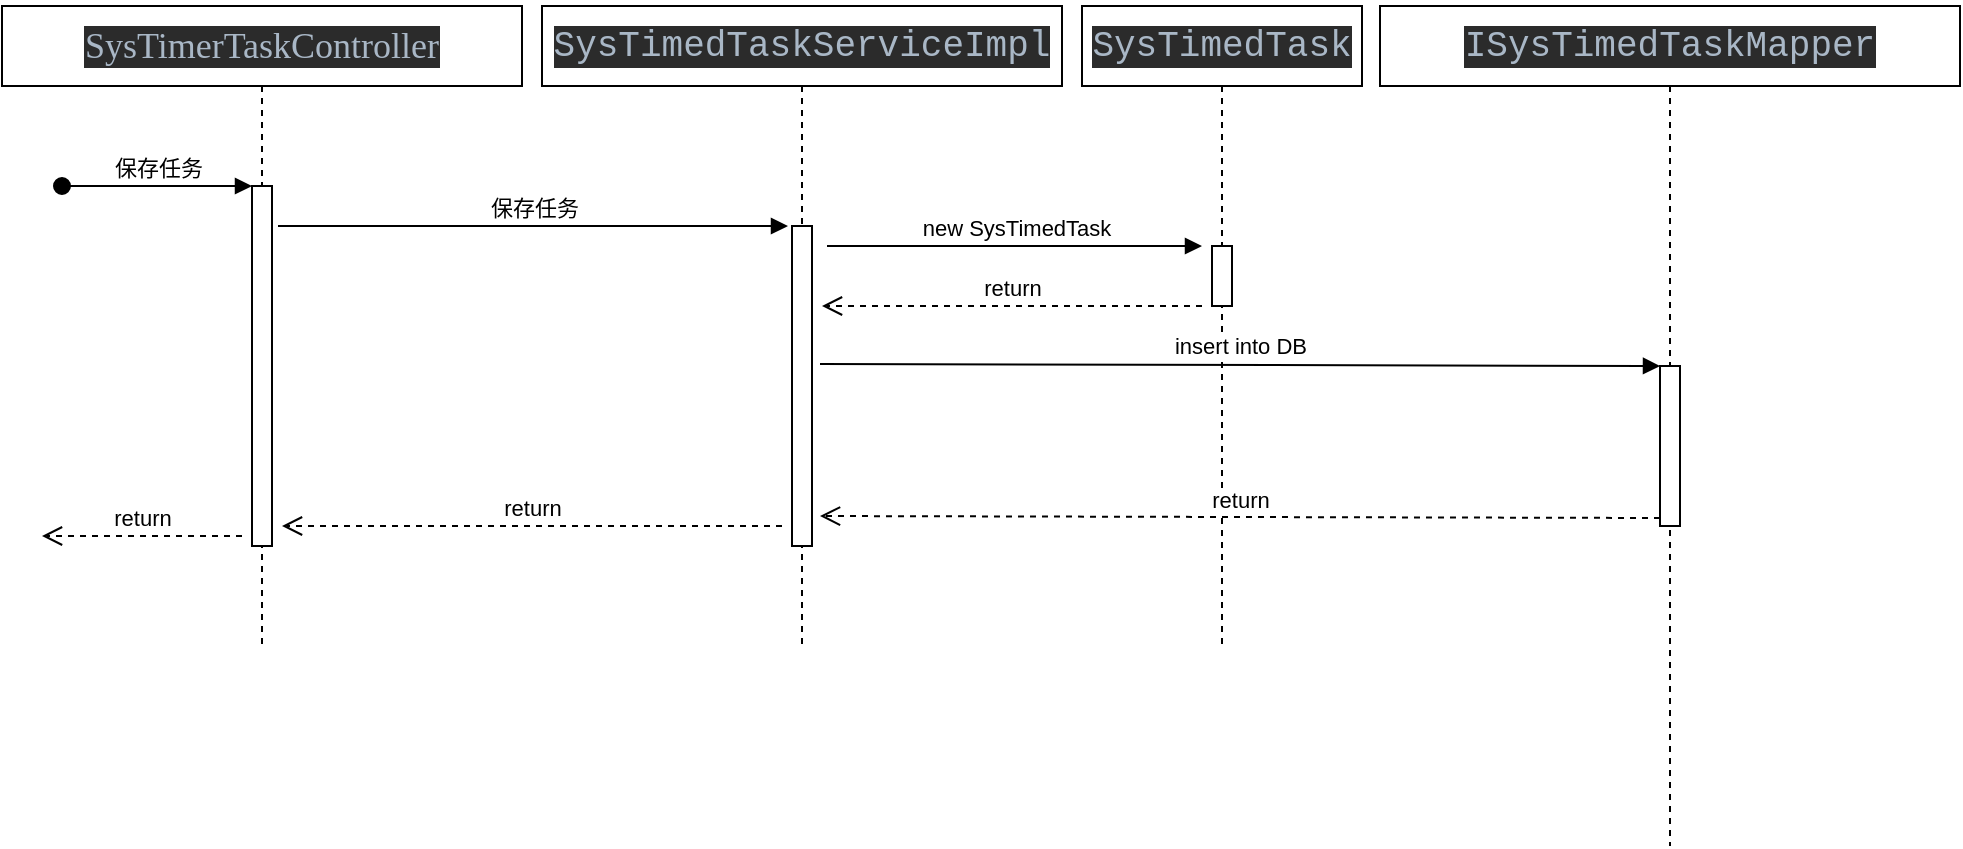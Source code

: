 <mxfile version="12.2.3" type="github" pages="1">
  <diagram id="Y1j2JxJSHhob4d7eZwC8" name="Page-1">
    <mxGraphModel dx="1088" dy="568" grid="1" gridSize="10" guides="1" tooltips="1" connect="1" arrows="1" fold="1" page="1" pageScale="1" pageWidth="827" pageHeight="1169" background="none" math="0" shadow="0">
      <root>
        <mxCell id="0"/>
        <mxCell id="1" parent="0"/>
        <mxCell id="hMOkE8ZEHIGKDhf6UQd2-4" value="&lt;pre style=&quot;background-color: rgb(43 , 43 , 43) ; color: rgb(169 , 183 , 198) ; font-family: &amp;#34;courier new&amp;#34;&quot;&gt;&lt;pre style=&quot;font-family: &amp;#34;courier new&amp;#34;&quot;&gt;&lt;p style=&quot;margin: 0in ; font-family: &amp;#34;calibri&amp;#34;&quot;&gt;&lt;span style=&quot;font-size: 18px&quot;&gt;SysTimerTaskController&lt;/span&gt;&lt;/p&gt;&lt;/pre&gt;&lt;/pre&gt;" style="shape=umlLifeline;perimeter=lifelinePerimeter;whiteSpace=wrap;html=1;container=1;collapsible=0;recursiveResize=0;outlineConnect=0;" vertex="1" parent="1">
          <mxGeometry y="80" width="260" height="320" as="geometry"/>
        </mxCell>
        <mxCell id="hMOkE8ZEHIGKDhf6UQd2-5" value="" style="html=1;points=[];perimeter=orthogonalPerimeter;" vertex="1" parent="hMOkE8ZEHIGKDhf6UQd2-4">
          <mxGeometry x="125" y="90" width="10" height="180" as="geometry"/>
        </mxCell>
        <mxCell id="hMOkE8ZEHIGKDhf6UQd2-6" value="保存任务" style="html=1;verticalAlign=bottom;startArrow=oval;endArrow=block;startSize=8;" edge="1" target="hMOkE8ZEHIGKDhf6UQd2-5" parent="hMOkE8ZEHIGKDhf6UQd2-4">
          <mxGeometry relative="1" as="geometry">
            <mxPoint x="30" y="90" as="sourcePoint"/>
          </mxGeometry>
        </mxCell>
        <mxCell id="hMOkE8ZEHIGKDhf6UQd2-25" value="return" style="html=1;verticalAlign=bottom;endArrow=open;dashed=1;endSize=8;" edge="1" parent="hMOkE8ZEHIGKDhf6UQd2-4">
          <mxGeometry relative="1" as="geometry">
            <mxPoint x="120" y="265" as="sourcePoint"/>
            <mxPoint x="20" y="265" as="targetPoint"/>
          </mxGeometry>
        </mxCell>
        <mxCell id="hMOkE8ZEHIGKDhf6UQd2-7" value="&lt;pre style=&quot;background-color: rgb(43 , 43 , 43)&quot;&gt;&lt;pre&gt;&lt;font color=&quot;#a9b7c6&quot; face=&quot;courier new&quot;&gt;&lt;span style=&quot;font-size: 18px&quot;&gt;SysTimedTaskServiceImpl&lt;/span&gt;&lt;span style=&quot;font-size: 13.5pt&quot;&gt;&lt;br&gt;&lt;/span&gt;&lt;/font&gt;&lt;/pre&gt;&lt;/pre&gt;" style="shape=umlLifeline;perimeter=lifelinePerimeter;whiteSpace=wrap;html=1;container=1;collapsible=0;recursiveResize=0;outlineConnect=0;" vertex="1" parent="1">
          <mxGeometry x="270" y="80" width="260" height="320" as="geometry"/>
        </mxCell>
        <mxCell id="hMOkE8ZEHIGKDhf6UQd2-8" value="" style="html=1;points=[];perimeter=orthogonalPerimeter;" vertex="1" parent="hMOkE8ZEHIGKDhf6UQd2-7">
          <mxGeometry x="125" y="110" width="10" height="160" as="geometry"/>
        </mxCell>
        <mxCell id="hMOkE8ZEHIGKDhf6UQd2-17" value="return" style="html=1;verticalAlign=bottom;endArrow=open;dashed=1;endSize=8;" edge="1" parent="hMOkE8ZEHIGKDhf6UQd2-7">
          <mxGeometry relative="1" as="geometry">
            <mxPoint x="330" y="150" as="sourcePoint"/>
            <mxPoint x="140" y="150" as="targetPoint"/>
          </mxGeometry>
        </mxCell>
        <mxCell id="hMOkE8ZEHIGKDhf6UQd2-24" value="return" style="html=1;verticalAlign=bottom;endArrow=open;dashed=1;endSize=8;" edge="1" parent="hMOkE8ZEHIGKDhf6UQd2-7">
          <mxGeometry relative="1" as="geometry">
            <mxPoint x="120" y="260" as="sourcePoint"/>
            <mxPoint x="-130" y="260" as="targetPoint"/>
          </mxGeometry>
        </mxCell>
        <mxCell id="hMOkE8ZEHIGKDhf6UQd2-10" value="保存任务" style="html=1;verticalAlign=bottom;endArrow=block;entryX=0;entryY=0;entryDx=0;entryDy=0;entryPerimeter=0;" edge="1" parent="1">
          <mxGeometry width="80" relative="1" as="geometry">
            <mxPoint x="138" y="190" as="sourcePoint"/>
            <mxPoint x="393" y="190" as="targetPoint"/>
          </mxGeometry>
        </mxCell>
        <mxCell id="hMOkE8ZEHIGKDhf6UQd2-13" value="&lt;pre style=&quot;background-color: rgb(43 , 43 , 43)&quot;&gt;&lt;font color=&quot;#a9b7c6&quot; face=&quot;courier new&quot;&gt;&lt;span style=&quot;font-size: 18px&quot;&gt;SysTimedTask&lt;/span&gt;&lt;span style=&quot;font-size: 13.5pt&quot;&gt;&lt;br&gt;&lt;/span&gt;&lt;/font&gt;&lt;/pre&gt;" style="shape=umlLifeline;perimeter=lifelinePerimeter;whiteSpace=wrap;html=1;container=1;collapsible=0;recursiveResize=0;outlineConnect=0;" vertex="1" parent="1">
          <mxGeometry x="540" y="80" width="140" height="320" as="geometry"/>
        </mxCell>
        <mxCell id="hMOkE8ZEHIGKDhf6UQd2-15" value="" style="html=1;points=[];perimeter=orthogonalPerimeter;" vertex="1" parent="hMOkE8ZEHIGKDhf6UQd2-13">
          <mxGeometry x="65" y="120" width="10" height="30" as="geometry"/>
        </mxCell>
        <mxCell id="hMOkE8ZEHIGKDhf6UQd2-14" value="new SysTimedTask" style="html=1;verticalAlign=bottom;endArrow=block;" edge="1" parent="1">
          <mxGeometry width="80" relative="1" as="geometry">
            <mxPoint x="412.5" y="200" as="sourcePoint"/>
            <mxPoint x="600" y="200" as="targetPoint"/>
          </mxGeometry>
        </mxCell>
        <mxCell id="hMOkE8ZEHIGKDhf6UQd2-18" value="&lt;pre style=&quot;background-color: rgb(43 , 43 , 43)&quot;&gt;&lt;pre&gt;&lt;font color=&quot;#a9b7c6&quot; face=&quot;courier new&quot;&gt;&lt;span style=&quot;font-size: 18px&quot;&gt;ISysTimedTaskMapper&lt;/span&gt;&lt;/font&gt;&lt;/pre&gt;&lt;/pre&gt;" style="shape=umlLifeline;perimeter=lifelinePerimeter;whiteSpace=wrap;html=1;container=1;collapsible=0;recursiveResize=0;outlineConnect=0;" vertex="1" parent="1">
          <mxGeometry x="689" y="80" width="290" height="420" as="geometry"/>
        </mxCell>
        <mxCell id="hMOkE8ZEHIGKDhf6UQd2-21" value="" style="html=1;points=[];perimeter=orthogonalPerimeter;" vertex="1" parent="hMOkE8ZEHIGKDhf6UQd2-18">
          <mxGeometry x="140" y="180" width="10" height="80" as="geometry"/>
        </mxCell>
        <mxCell id="hMOkE8ZEHIGKDhf6UQd2-22" value="insert into DB" style="html=1;verticalAlign=bottom;endArrow=block;entryX=0;entryY=0;" edge="1" target="hMOkE8ZEHIGKDhf6UQd2-21" parent="hMOkE8ZEHIGKDhf6UQd2-18">
          <mxGeometry relative="1" as="geometry">
            <mxPoint x="-280" y="179" as="sourcePoint"/>
          </mxGeometry>
        </mxCell>
        <mxCell id="hMOkE8ZEHIGKDhf6UQd2-23" value="return" style="html=1;verticalAlign=bottom;endArrow=open;dashed=1;endSize=8;exitX=0;exitY=0.95;" edge="1" source="hMOkE8ZEHIGKDhf6UQd2-21" parent="hMOkE8ZEHIGKDhf6UQd2-18">
          <mxGeometry relative="1" as="geometry">
            <mxPoint x="-280" y="255" as="targetPoint"/>
          </mxGeometry>
        </mxCell>
      </root>
    </mxGraphModel>
  </diagram>
</mxfile>
